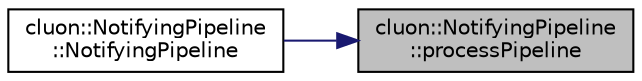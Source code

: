 digraph "cluon::NotifyingPipeline::processPipeline"
{
 // LATEX_PDF_SIZE
  edge [fontname="Helvetica",fontsize="10",labelfontname="Helvetica",labelfontsize="10"];
  node [fontname="Helvetica",fontsize="10",shape=record];
  rankdir="RL";
  Node1 [label="cluon::NotifyingPipeline\l::processPipeline",height=0.2,width=0.4,color="black", fillcolor="grey75", style="filled", fontcolor="black",tooltip=" "];
  Node1 -> Node2 [dir="back",color="midnightblue",fontsize="10",style="solid",fontname="Helvetica"];
  Node2 [label="cluon::NotifyingPipeline\l::NotifyingPipeline",height=0.2,width=0.4,color="black", fillcolor="white", style="filled",URL="$classcluon_1_1NotifyingPipeline.html#af2d26ae34b6de2ca4eebc7dee60da1a9",tooltip=" "];
}
